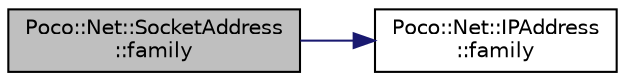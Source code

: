 digraph "Poco::Net::SocketAddress::family"
{
 // LATEX_PDF_SIZE
  edge [fontname="Helvetica",fontsize="10",labelfontname="Helvetica",labelfontsize="10"];
  node [fontname="Helvetica",fontsize="10",shape=record];
  rankdir="LR";
  Node1 [label="Poco::Net::SocketAddress\l::family",height=0.2,width=0.4,color="black", fillcolor="grey75", style="filled", fontcolor="black",tooltip="Returns a string representation of the address."];
  Node1 -> Node2 [color="midnightblue",fontsize="10",style="solid",fontname="Helvetica"];
  Node2 [label="Poco::Net::IPAddress\l::family",height=0.2,width=0.4,color="black", fillcolor="white", style="filled",URL="$classPoco_1_1Net_1_1IPAddress.html#ad03f253d7966e078ea35eeeb880215a8",tooltip="Assigns an IPAddress."];
}
